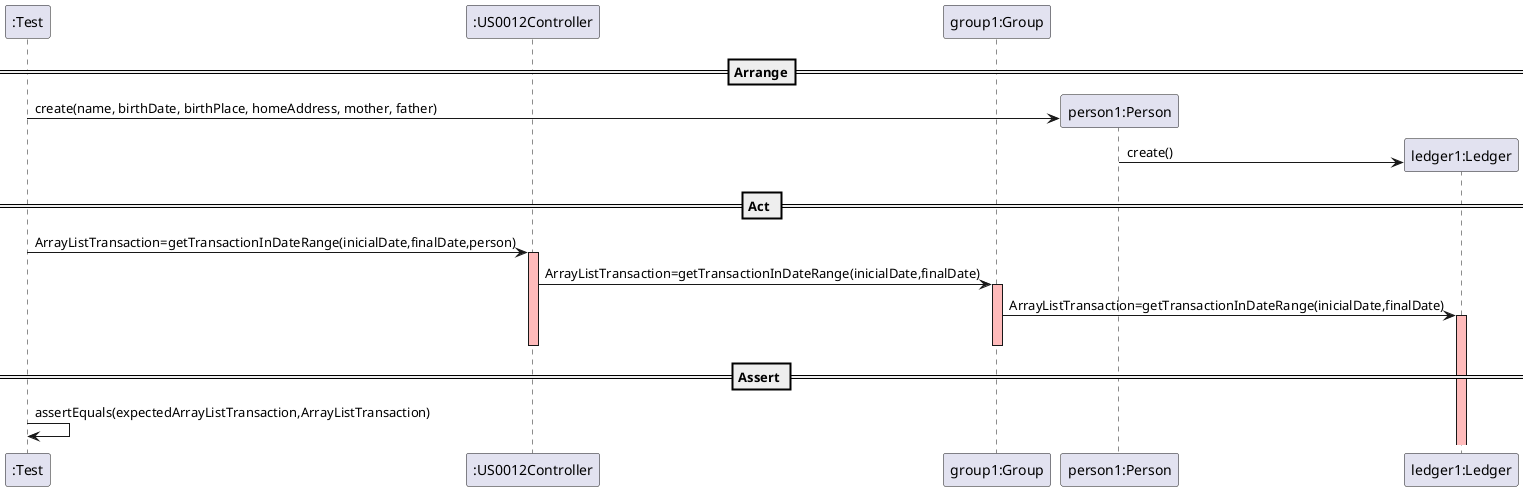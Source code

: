 @startuml
create ":Test"

==Arrange==
create ":US0012Controller"
create "group1:Group"


create "person1:Person"
":Test" -> "person1:Person" : create(name, birthDate, birthPlace, homeAddress, mother, father)

create "ledger1:Ledger"
"person1:Person" -> "ledger1:Ledger" : create()

== Act ==

":Test" -> ":US0012Controller" : ArrayListTransaction=getTransactionInDateRange(inicialDate,finalDate,person)
activate ":US0012Controller"  #FFBBBB

":US0012Controller" -> "group1:Group" : ArrayListTransaction=getTransactionInDateRange(inicialDate,finalDate)
activate "group1:Group"  #FFBBBB

"group1:Group" -> "ledger1:Ledger" : ArrayListTransaction=getTransactionInDateRange(inicialDate,finalDate)
activate "ledger1:Ledger"  #FFBBBB



deactivate "group1:Group"  #FFBBBB
deactivate ":US0012Controller"  #FFBBBB

== Assert ==

":Test" -> ":Test" : assertEquals(expectedArrayListTransaction,ArrayListTransaction)

@enduml